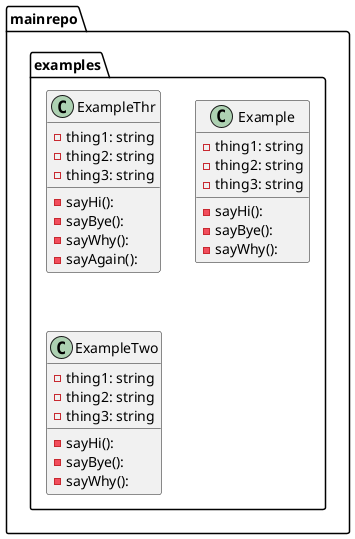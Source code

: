 @startuml
package ...mainrepo.examples{
class ExampleThr {
-thing1: string
-thing2: string
-thing3: string
-sayHi(): 
-sayBye(): 
-sayWhy(): 
-sayAgain(): 
}
}
package ...mainrepo.examples{
class Example {
-thing1: string
-thing2: string
-thing3: string
-sayHi(): 
-sayBye(): 
-sayWhy(): 
}
}
package ...mainrepo.examples{
class ExampleTwo {
-thing1: string
-thing2: string
-thing3: string
-sayHi(): 
-sayBye(): 
-sayWhy(): 
}
}

@enduml